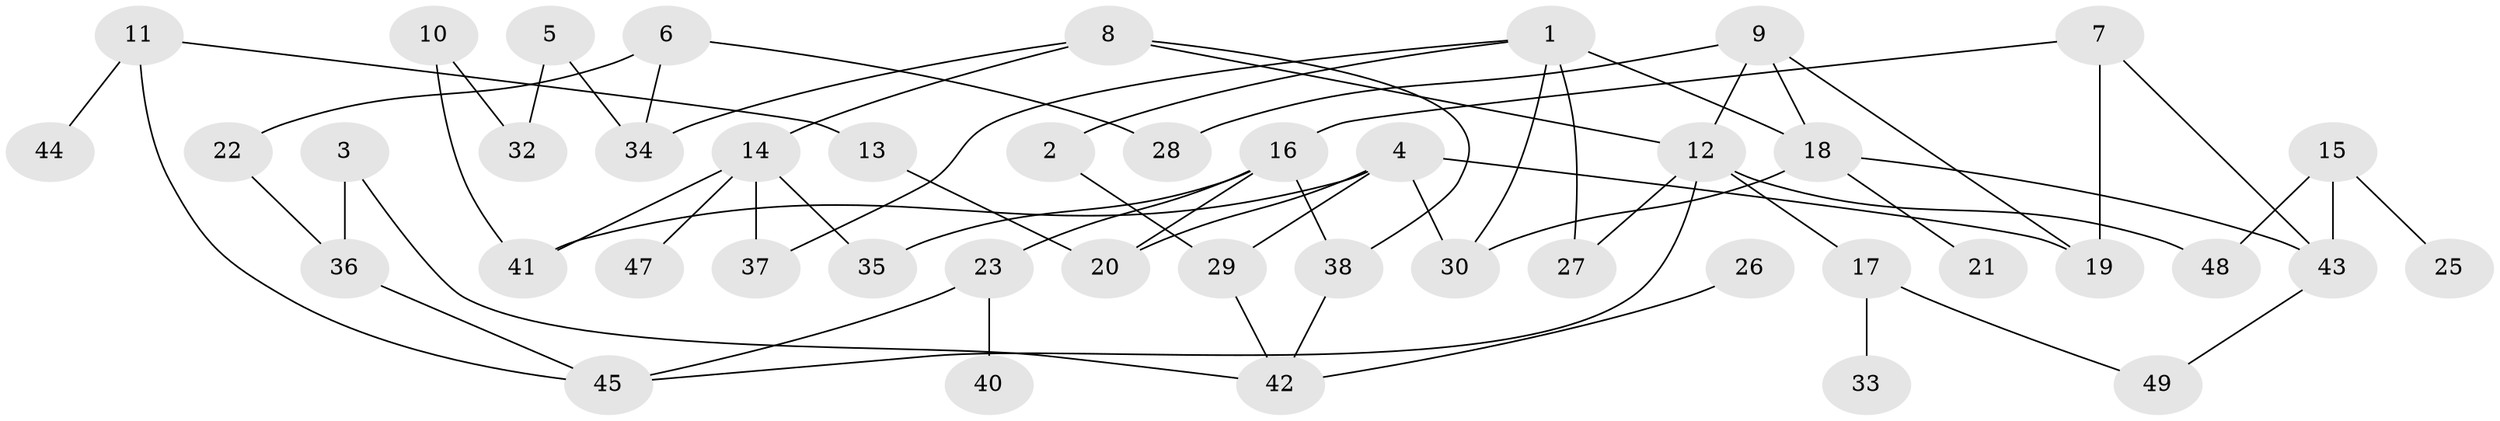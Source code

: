 // original degree distribution, {2: 0.3088235294117647, 5: 0.04411764705882353, 3: 0.23529411764705882, 4: 0.14705882352941177, 6: 0.014705882352941176, 1: 0.19117647058823528, 0: 0.058823529411764705}
// Generated by graph-tools (version 1.1) at 2025/48/03/04/25 22:48:22]
// undirected, 45 vertices, 63 edges
graph export_dot {
  node [color=gray90,style=filled];
  1;
  2;
  3;
  4;
  5;
  6;
  7;
  8;
  9;
  10;
  11;
  12;
  13;
  14;
  15;
  16;
  17;
  18;
  19;
  20;
  21;
  22;
  23;
  25;
  26;
  27;
  28;
  29;
  30;
  32;
  33;
  34;
  35;
  36;
  37;
  38;
  40;
  41;
  42;
  43;
  44;
  45;
  47;
  48;
  49;
  1 -- 2 [weight=1.0];
  1 -- 18 [weight=1.0];
  1 -- 27 [weight=1.0];
  1 -- 30 [weight=1.0];
  1 -- 37 [weight=1.0];
  2 -- 29 [weight=1.0];
  3 -- 36 [weight=1.0];
  3 -- 42 [weight=1.0];
  4 -- 19 [weight=1.0];
  4 -- 20 [weight=1.0];
  4 -- 29 [weight=1.0];
  4 -- 30 [weight=1.0];
  4 -- 41 [weight=1.0];
  5 -- 32 [weight=1.0];
  5 -- 34 [weight=1.0];
  6 -- 22 [weight=1.0];
  6 -- 28 [weight=1.0];
  6 -- 34 [weight=1.0];
  7 -- 16 [weight=1.0];
  7 -- 19 [weight=1.0];
  7 -- 43 [weight=1.0];
  8 -- 12 [weight=1.0];
  8 -- 14 [weight=1.0];
  8 -- 34 [weight=1.0];
  8 -- 38 [weight=1.0];
  9 -- 12 [weight=1.0];
  9 -- 18 [weight=1.0];
  9 -- 19 [weight=1.0];
  9 -- 28 [weight=1.0];
  10 -- 32 [weight=1.0];
  10 -- 41 [weight=1.0];
  11 -- 13 [weight=1.0];
  11 -- 44 [weight=1.0];
  11 -- 45 [weight=1.0];
  12 -- 17 [weight=1.0];
  12 -- 27 [weight=1.0];
  12 -- 45 [weight=1.0];
  12 -- 48 [weight=1.0];
  13 -- 20 [weight=1.0];
  14 -- 35 [weight=1.0];
  14 -- 37 [weight=1.0];
  14 -- 41 [weight=1.0];
  14 -- 47 [weight=1.0];
  15 -- 25 [weight=1.0];
  15 -- 43 [weight=1.0];
  15 -- 48 [weight=1.0];
  16 -- 20 [weight=1.0];
  16 -- 23 [weight=1.0];
  16 -- 35 [weight=1.0];
  16 -- 38 [weight=1.0];
  17 -- 33 [weight=1.0];
  17 -- 49 [weight=1.0];
  18 -- 21 [weight=1.0];
  18 -- 30 [weight=1.0];
  18 -- 43 [weight=1.0];
  22 -- 36 [weight=1.0];
  23 -- 40 [weight=1.0];
  23 -- 45 [weight=1.0];
  26 -- 42 [weight=1.0];
  29 -- 42 [weight=1.0];
  36 -- 45 [weight=1.0];
  38 -- 42 [weight=1.0];
  43 -- 49 [weight=1.0];
}
